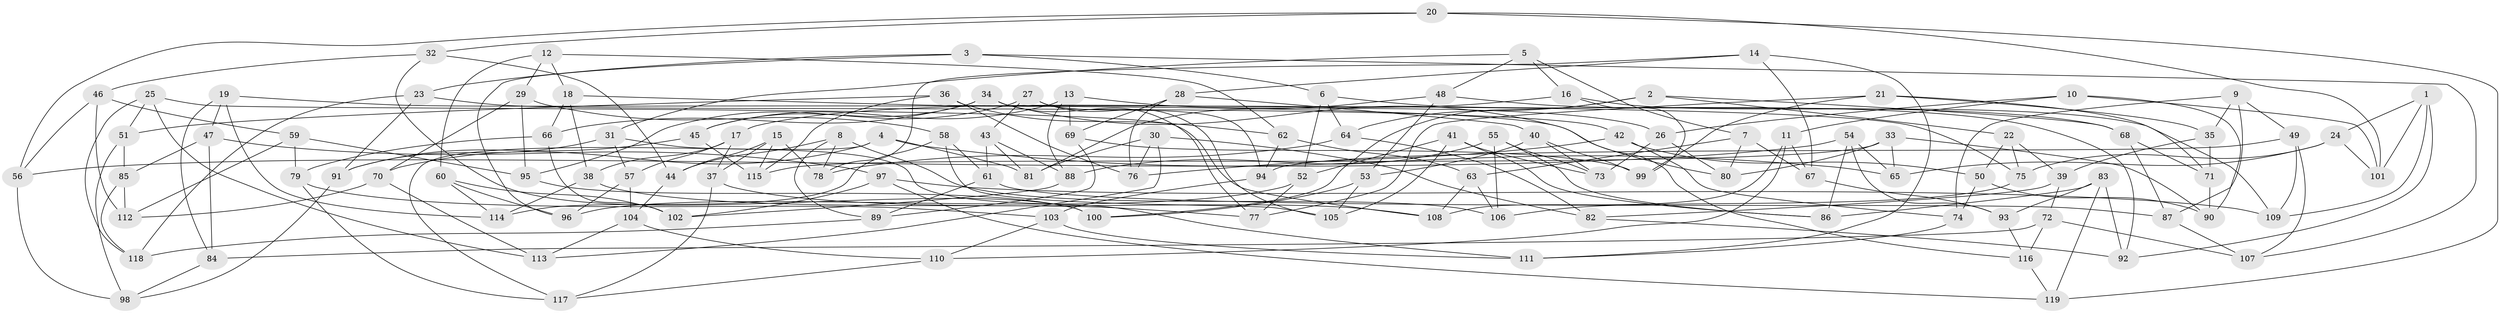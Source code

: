 // coarse degree distribution, {4: 0.5476190476190477, 6: 0.23809523809523808, 5: 0.16666666666666666, 3: 0.047619047619047616}
// Generated by graph-tools (version 1.1) at 2025/38/03/04/25 23:38:08]
// undirected, 119 vertices, 238 edges
graph export_dot {
  node [color=gray90,style=filled];
  1;
  2;
  3;
  4;
  5;
  6;
  7;
  8;
  9;
  10;
  11;
  12;
  13;
  14;
  15;
  16;
  17;
  18;
  19;
  20;
  21;
  22;
  23;
  24;
  25;
  26;
  27;
  28;
  29;
  30;
  31;
  32;
  33;
  34;
  35;
  36;
  37;
  38;
  39;
  40;
  41;
  42;
  43;
  44;
  45;
  46;
  47;
  48;
  49;
  50;
  51;
  52;
  53;
  54;
  55;
  56;
  57;
  58;
  59;
  60;
  61;
  62;
  63;
  64;
  65;
  66;
  67;
  68;
  69;
  70;
  71;
  72;
  73;
  74;
  75;
  76;
  77;
  78;
  79;
  80;
  81;
  82;
  83;
  84;
  85;
  86;
  87;
  88;
  89;
  90;
  91;
  92;
  93;
  94;
  95;
  96;
  97;
  98;
  99;
  100;
  101;
  102;
  103;
  104;
  105;
  106;
  107;
  108;
  109;
  110;
  111;
  112;
  113;
  114;
  115;
  116;
  117;
  118;
  119;
  1 -- 92;
  1 -- 101;
  1 -- 109;
  1 -- 24;
  2 -- 100;
  2 -- 22;
  2 -- 68;
  2 -- 64;
  3 -- 6;
  3 -- 107;
  3 -- 23;
  3 -- 96;
  4 -- 70;
  4 -- 117;
  4 -- 65;
  4 -- 81;
  5 -- 7;
  5 -- 48;
  5 -- 16;
  5 -- 31;
  6 -- 92;
  6 -- 64;
  6 -- 52;
  7 -- 67;
  7 -- 63;
  7 -- 80;
  8 -- 78;
  8 -- 106;
  8 -- 89;
  8 -- 44;
  9 -- 49;
  9 -- 35;
  9 -- 74;
  9 -- 87;
  10 -- 90;
  10 -- 11;
  10 -- 26;
  10 -- 101;
  11 -- 108;
  11 -- 110;
  11 -- 67;
  12 -- 62;
  12 -- 18;
  12 -- 60;
  12 -- 29;
  13 -- 88;
  13 -- 26;
  13 -- 45;
  13 -- 69;
  14 -- 28;
  14 -- 78;
  14 -- 111;
  14 -- 67;
  15 -- 115;
  15 -- 78;
  15 -- 37;
  15 -- 44;
  16 -- 99;
  16 -- 17;
  16 -- 109;
  17 -- 57;
  17 -- 38;
  17 -- 37;
  18 -- 66;
  18 -- 75;
  18 -- 38;
  19 -- 80;
  19 -- 114;
  19 -- 84;
  19 -- 47;
  20 -- 101;
  20 -- 119;
  20 -- 32;
  20 -- 56;
  21 -- 77;
  21 -- 35;
  21 -- 71;
  21 -- 99;
  22 -- 39;
  22 -- 50;
  22 -- 75;
  23 -- 118;
  23 -- 91;
  23 -- 42;
  24 -- 75;
  24 -- 101;
  24 -- 65;
  25 -- 108;
  25 -- 51;
  25 -- 118;
  25 -- 113;
  26 -- 73;
  26 -- 80;
  27 -- 95;
  27 -- 94;
  27 -- 105;
  27 -- 43;
  28 -- 69;
  28 -- 76;
  28 -- 40;
  29 -- 58;
  29 -- 70;
  29 -- 95;
  30 -- 82;
  30 -- 113;
  30 -- 76;
  30 -- 81;
  31 -- 91;
  31 -- 111;
  31 -- 57;
  32 -- 44;
  32 -- 46;
  32 -- 100;
  33 -- 80;
  33 -- 90;
  33 -- 65;
  33 -- 115;
  34 -- 66;
  34 -- 45;
  34 -- 116;
  34 -- 77;
  35 -- 39;
  35 -- 71;
  36 -- 51;
  36 -- 76;
  36 -- 62;
  36 -- 115;
  37 -- 117;
  37 -- 108;
  38 -- 77;
  38 -- 114;
  39 -- 72;
  39 -- 82;
  40 -- 99;
  40 -- 53;
  40 -- 73;
  41 -- 52;
  41 -- 105;
  41 -- 73;
  41 -- 86;
  42 -- 74;
  42 -- 76;
  42 -- 50;
  43 -- 61;
  43 -- 81;
  43 -- 88;
  44 -- 104;
  45 -- 115;
  45 -- 91;
  46 -- 59;
  46 -- 112;
  46 -- 56;
  47 -- 97;
  47 -- 84;
  47 -- 85;
  48 -- 53;
  48 -- 81;
  48 -- 68;
  49 -- 94;
  49 -- 109;
  49 -- 107;
  50 -- 90;
  50 -- 74;
  51 -- 98;
  51 -- 85;
  52 -- 77;
  52 -- 96;
  53 -- 105;
  53 -- 100;
  54 -- 65;
  54 -- 56;
  54 -- 86;
  54 -- 93;
  55 -- 86;
  55 -- 73;
  55 -- 106;
  55 -- 88;
  56 -- 98;
  57 -- 104;
  57 -- 96;
  58 -- 61;
  58 -- 114;
  58 -- 105;
  59 -- 95;
  59 -- 112;
  59 -- 79;
  60 -- 102;
  60 -- 96;
  60 -- 114;
  61 -- 87;
  61 -- 89;
  62 -- 63;
  62 -- 94;
  63 -- 106;
  63 -- 108;
  64 -- 78;
  64 -- 82;
  66 -- 102;
  66 -- 79;
  67 -- 93;
  68 -- 71;
  68 -- 87;
  69 -- 89;
  69 -- 99;
  70 -- 113;
  70 -- 112;
  71 -- 90;
  72 -- 116;
  72 -- 107;
  72 -- 84;
  74 -- 111;
  75 -- 106;
  79 -- 117;
  79 -- 103;
  82 -- 92;
  83 -- 119;
  83 -- 93;
  83 -- 86;
  83 -- 92;
  84 -- 98;
  85 -- 118;
  85 -- 112;
  87 -- 107;
  88 -- 102;
  89 -- 118;
  91 -- 98;
  93 -- 116;
  94 -- 103;
  95 -- 100;
  97 -- 102;
  97 -- 109;
  97 -- 119;
  103 -- 110;
  103 -- 111;
  104 -- 110;
  104 -- 113;
  110 -- 117;
  116 -- 119;
}
